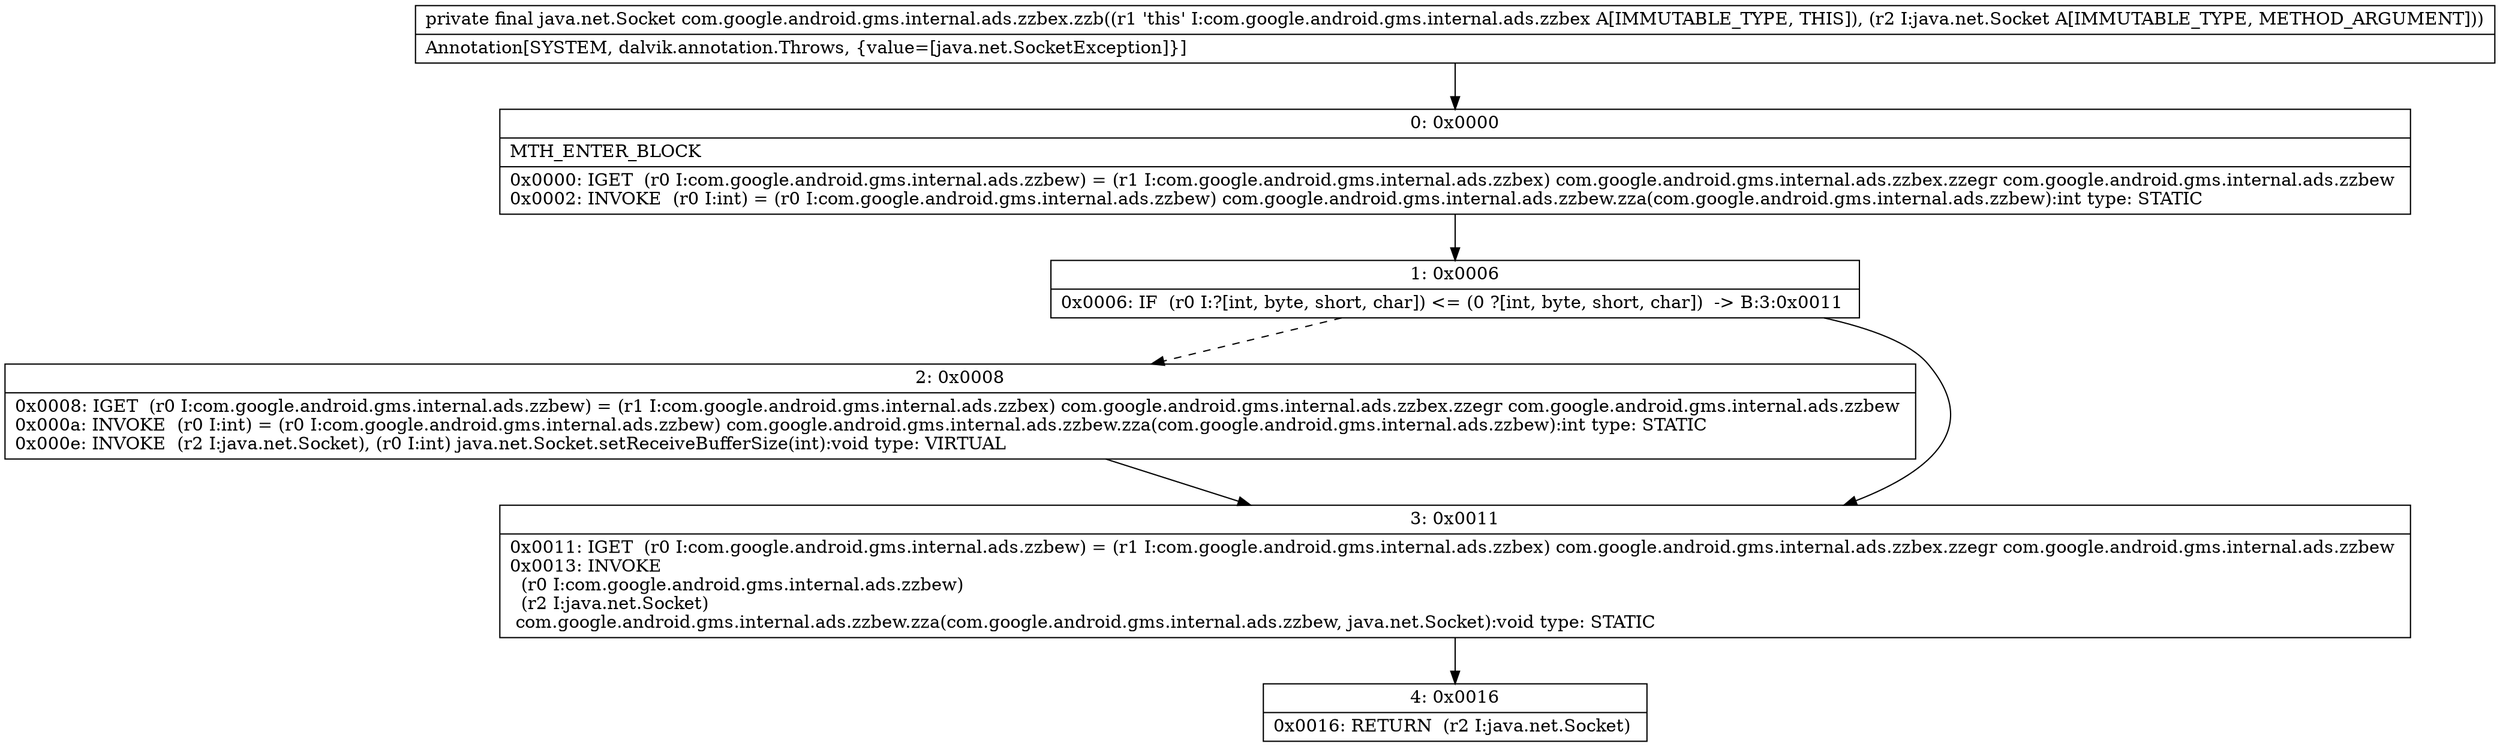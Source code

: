 digraph "CFG forcom.google.android.gms.internal.ads.zzbex.zzb(Ljava\/net\/Socket;)Ljava\/net\/Socket;" {
Node_0 [shape=record,label="{0\:\ 0x0000|MTH_ENTER_BLOCK\l|0x0000: IGET  (r0 I:com.google.android.gms.internal.ads.zzbew) = (r1 I:com.google.android.gms.internal.ads.zzbex) com.google.android.gms.internal.ads.zzbex.zzegr com.google.android.gms.internal.ads.zzbew \l0x0002: INVOKE  (r0 I:int) = (r0 I:com.google.android.gms.internal.ads.zzbew) com.google.android.gms.internal.ads.zzbew.zza(com.google.android.gms.internal.ads.zzbew):int type: STATIC \l}"];
Node_1 [shape=record,label="{1\:\ 0x0006|0x0006: IF  (r0 I:?[int, byte, short, char]) \<= (0 ?[int, byte, short, char])  \-\> B:3:0x0011 \l}"];
Node_2 [shape=record,label="{2\:\ 0x0008|0x0008: IGET  (r0 I:com.google.android.gms.internal.ads.zzbew) = (r1 I:com.google.android.gms.internal.ads.zzbex) com.google.android.gms.internal.ads.zzbex.zzegr com.google.android.gms.internal.ads.zzbew \l0x000a: INVOKE  (r0 I:int) = (r0 I:com.google.android.gms.internal.ads.zzbew) com.google.android.gms.internal.ads.zzbew.zza(com.google.android.gms.internal.ads.zzbew):int type: STATIC \l0x000e: INVOKE  (r2 I:java.net.Socket), (r0 I:int) java.net.Socket.setReceiveBufferSize(int):void type: VIRTUAL \l}"];
Node_3 [shape=record,label="{3\:\ 0x0011|0x0011: IGET  (r0 I:com.google.android.gms.internal.ads.zzbew) = (r1 I:com.google.android.gms.internal.ads.zzbex) com.google.android.gms.internal.ads.zzbex.zzegr com.google.android.gms.internal.ads.zzbew \l0x0013: INVOKE  \l  (r0 I:com.google.android.gms.internal.ads.zzbew)\l  (r2 I:java.net.Socket)\l com.google.android.gms.internal.ads.zzbew.zza(com.google.android.gms.internal.ads.zzbew, java.net.Socket):void type: STATIC \l}"];
Node_4 [shape=record,label="{4\:\ 0x0016|0x0016: RETURN  (r2 I:java.net.Socket) \l}"];
MethodNode[shape=record,label="{private final java.net.Socket com.google.android.gms.internal.ads.zzbex.zzb((r1 'this' I:com.google.android.gms.internal.ads.zzbex A[IMMUTABLE_TYPE, THIS]), (r2 I:java.net.Socket A[IMMUTABLE_TYPE, METHOD_ARGUMENT]))  | Annotation[SYSTEM, dalvik.annotation.Throws, \{value=[java.net.SocketException]\}]\l}"];
MethodNode -> Node_0;
Node_0 -> Node_1;
Node_1 -> Node_2[style=dashed];
Node_1 -> Node_3;
Node_2 -> Node_3;
Node_3 -> Node_4;
}


